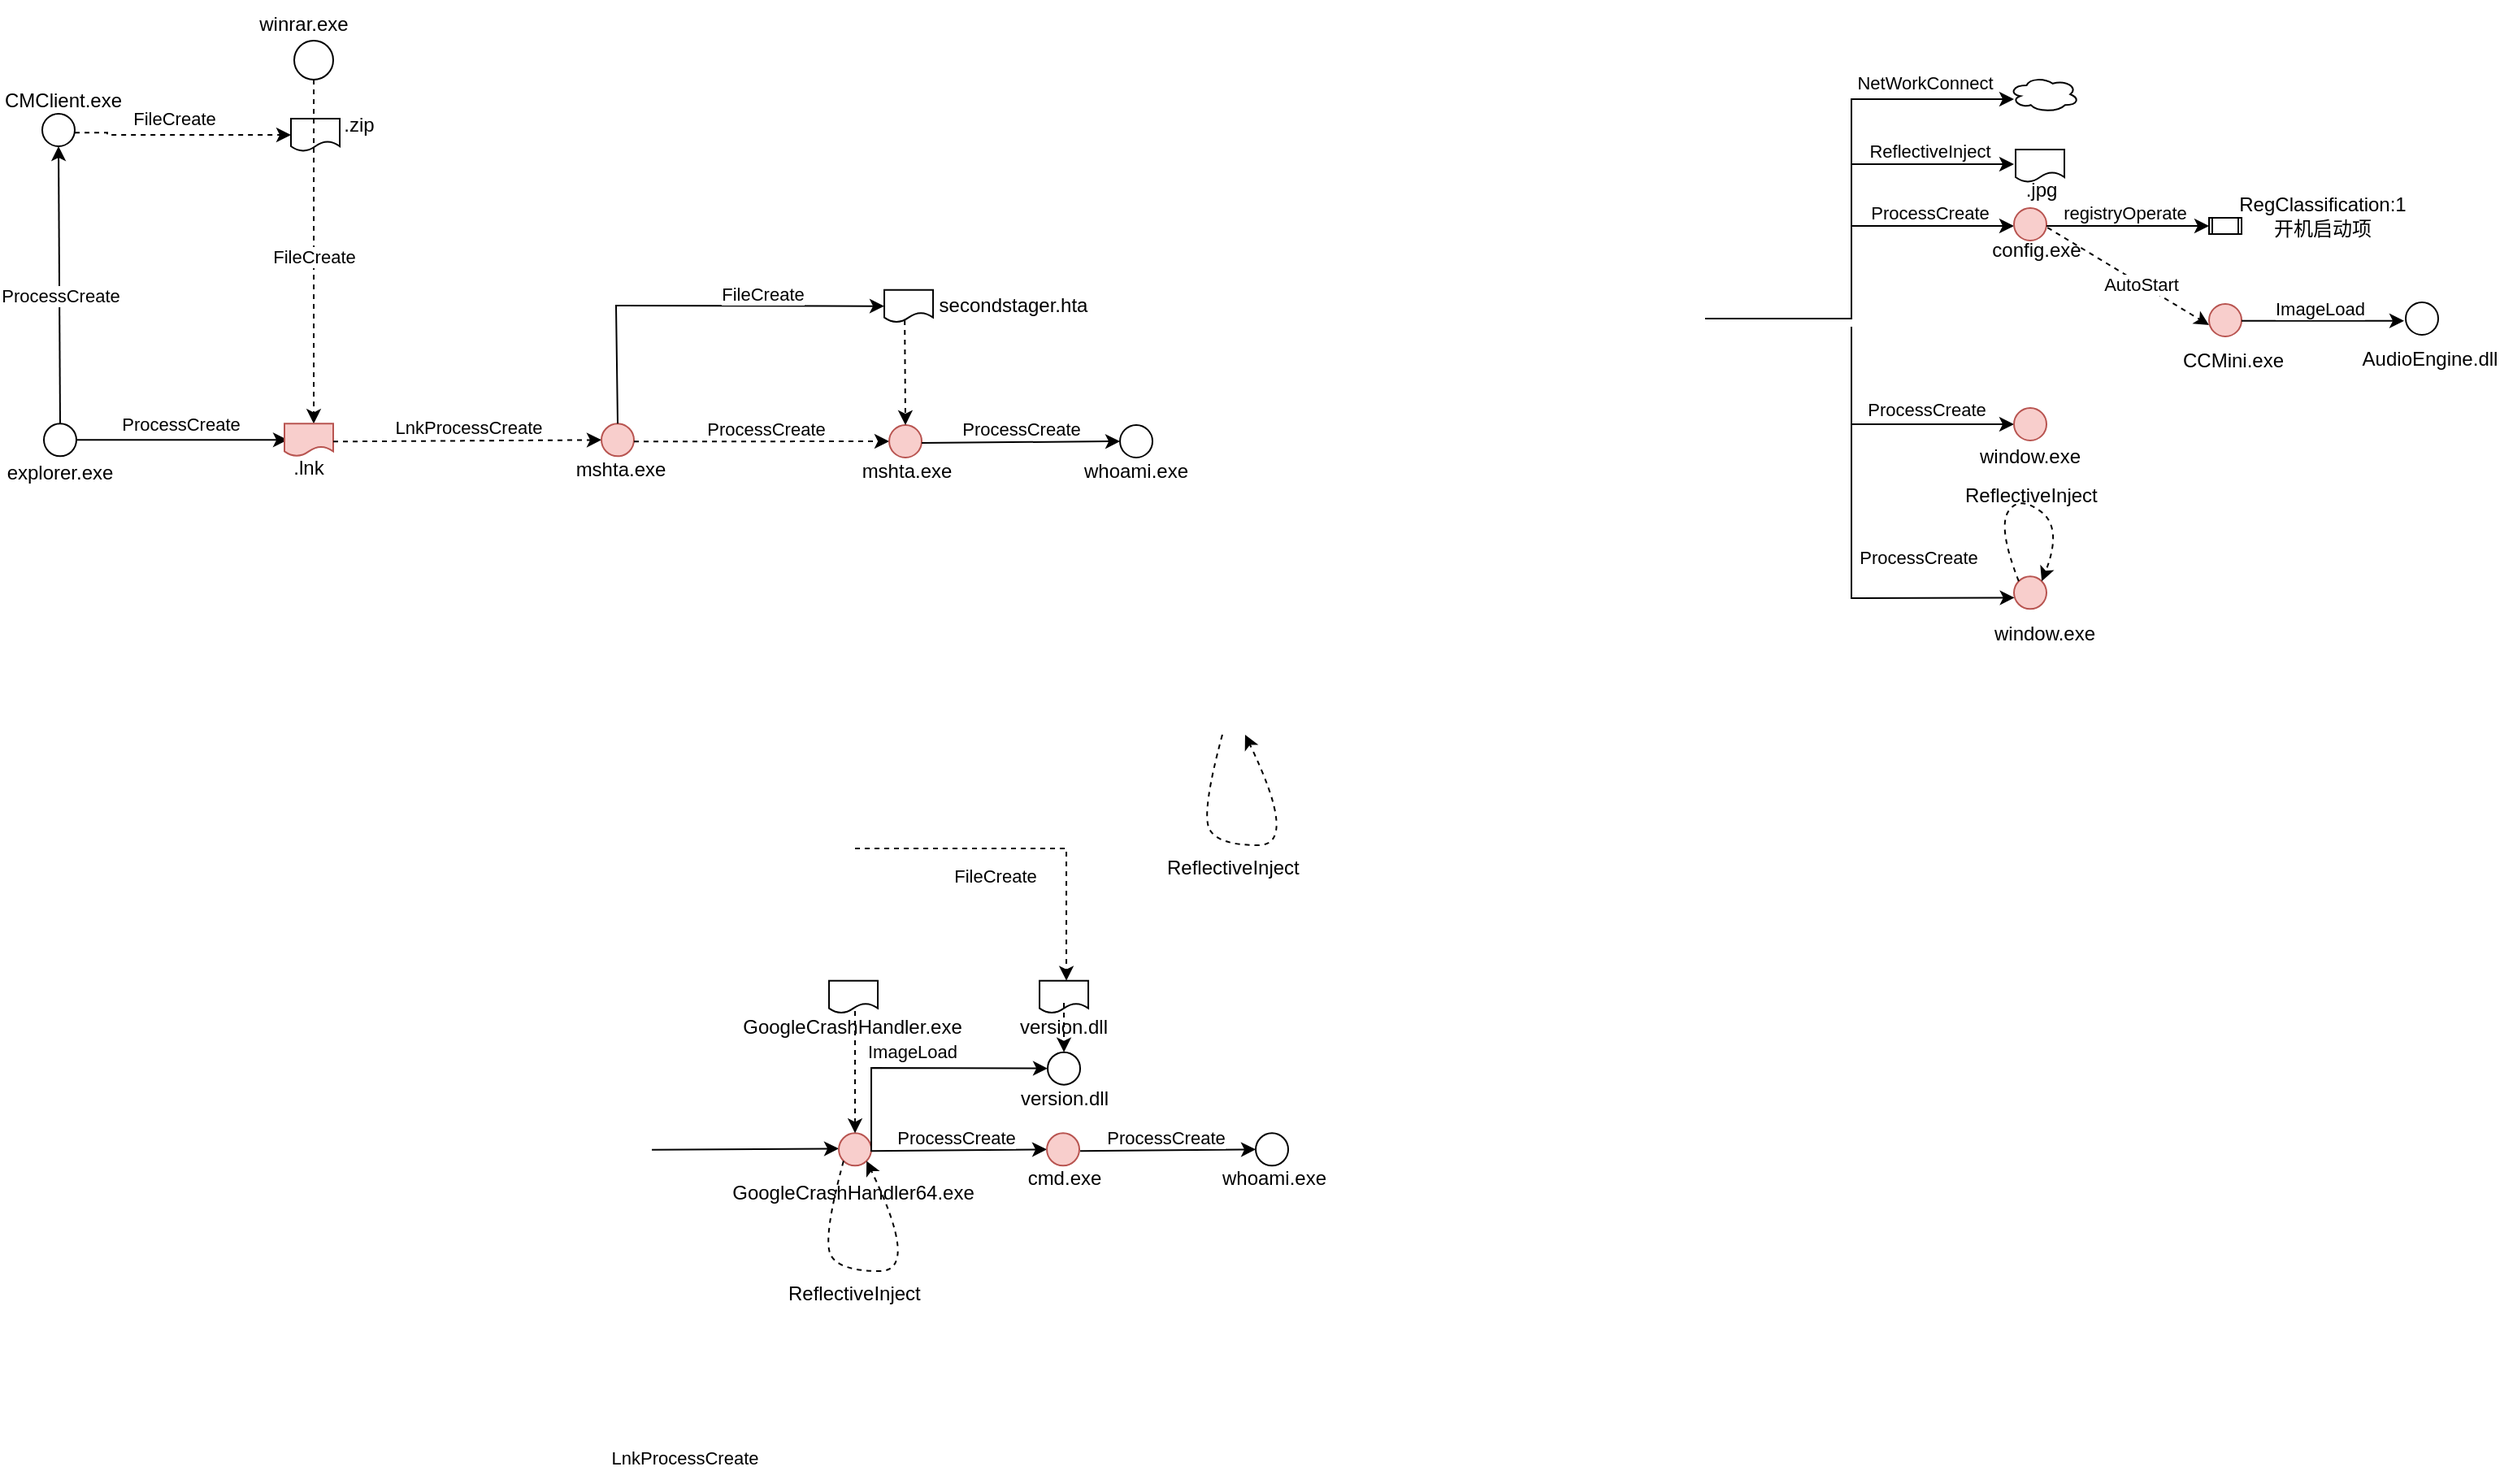 <mxfile version="24.7.10">
  <diagram name="第 1 页" id="wWaXV8Iv1P5ETPJeivWE">
    <mxGraphModel dx="1036" dy="457" grid="1" gridSize="10" guides="1" tooltips="1" connect="1" arrows="1" fold="1" page="1" pageScale="1" pageWidth="827" pageHeight="1169" math="0" shadow="0">
      <root>
        <mxCell id="0" />
        <mxCell id="1" parent="0" />
        <mxCell id="dokxtogjB8FVwzB_fhUm-1" value="" style="ellipse;whiteSpace=wrap;html=1;aspect=fixed;" vertex="1" parent="1">
          <mxGeometry x="48" y="358.67" width="20" height="20" as="geometry" />
        </mxCell>
        <mxCell id="dokxtogjB8FVwzB_fhUm-2" value="" style="endArrow=classic;html=1;rounded=0;exitX=1;exitY=0.5;exitDx=0;exitDy=0;" edge="1" parent="1" source="dokxtogjB8FVwzB_fhUm-1">
          <mxGeometry width="50" height="50" relative="1" as="geometry">
            <mxPoint x="298" y="353.67" as="sourcePoint" />
            <mxPoint x="198" y="368.67" as="targetPoint" />
          </mxGeometry>
        </mxCell>
        <mxCell id="dokxtogjB8FVwzB_fhUm-3" value="ProcessCreate" style="edgeLabel;html=1;align=center;verticalAlign=middle;resizable=0;points=[];" vertex="1" connectable="0" parent="dokxtogjB8FVwzB_fhUm-2">
          <mxGeometry x="-0.16" y="3" relative="1" as="geometry">
            <mxPoint x="9" y="-7" as="offset" />
          </mxGeometry>
        </mxCell>
        <mxCell id="dokxtogjB8FVwzB_fhUm-4" value="" style="endArrow=classic;html=1;rounded=0;entryX=0;entryY=0.5;entryDx=0;entryDy=0;" edge="1" parent="1" target="dokxtogjB8FVwzB_fhUm-7">
          <mxGeometry width="50" height="50" relative="1" as="geometry">
            <mxPoint x="1160" y="299" as="sourcePoint" />
            <mxPoint x="1208" y="449" as="targetPoint" />
            <Array as="points">
              <mxPoint x="1160" y="359" />
            </Array>
          </mxGeometry>
        </mxCell>
        <mxCell id="dokxtogjB8FVwzB_fhUm-5" value="ProcessCreate" style="edgeLabel;html=1;align=center;verticalAlign=middle;resizable=0;points=[];" vertex="1" connectable="0" parent="dokxtogjB8FVwzB_fhUm-4">
          <mxGeometry x="-0.16" y="3" relative="1" as="geometry">
            <mxPoint x="39" y="-6" as="offset" />
          </mxGeometry>
        </mxCell>
        <mxCell id="dokxtogjB8FVwzB_fhUm-6" value="explorer.exe" style="text;strokeColor=none;align=center;fillColor=none;html=1;verticalAlign=middle;whiteSpace=wrap;rounded=0;" vertex="1" parent="1">
          <mxGeometry x="28" y="373.67" width="60" height="30" as="geometry" />
        </mxCell>
        <mxCell id="dokxtogjB8FVwzB_fhUm-7" value="" style="ellipse;whiteSpace=wrap;html=1;aspect=fixed;fillColor=#f8cecc;strokeColor=#b85450;" vertex="1" parent="1">
          <mxGeometry x="1260" y="349" width="20" height="20" as="geometry" />
        </mxCell>
        <mxCell id="dokxtogjB8FVwzB_fhUm-8" value="window.exe" style="text;strokeColor=none;align=center;fillColor=none;html=1;verticalAlign=middle;whiteSpace=wrap;rounded=0;" vertex="1" parent="1">
          <mxGeometry x="1240" y="364" width="60" height="30" as="geometry" />
        </mxCell>
        <mxCell id="dokxtogjB8FVwzB_fhUm-9" value="" style="endArrow=classic;html=1;rounded=0;exitX=0.5;exitY=0;exitDx=0;exitDy=0;entryX=0.5;entryY=1;entryDx=0;entryDy=0;" edge="1" parent="1" source="dokxtogjB8FVwzB_fhUm-1" target="dokxtogjB8FVwzB_fhUm-11">
          <mxGeometry width="50" height="50" relative="1" as="geometry">
            <mxPoint x="57" y="274.17" as="sourcePoint" />
            <mxPoint x="57" y="190" as="targetPoint" />
          </mxGeometry>
        </mxCell>
        <mxCell id="dokxtogjB8FVwzB_fhUm-10" value="ProcessCreate" style="edgeLabel;html=1;align=center;verticalAlign=middle;resizable=0;points=[];" vertex="1" connectable="0" parent="dokxtogjB8FVwzB_fhUm-9">
          <mxGeometry x="-0.16" y="3" relative="1" as="geometry">
            <mxPoint x="3" y="-7" as="offset" />
          </mxGeometry>
        </mxCell>
        <mxCell id="dokxtogjB8FVwzB_fhUm-11" value="" style="ellipse;whiteSpace=wrap;html=1;aspect=fixed;" vertex="1" parent="1">
          <mxGeometry x="47" y="168" width="20" height="20" as="geometry" />
        </mxCell>
        <mxCell id="dokxtogjB8FVwzB_fhUm-12" value="CMClient.exe" style="text;strokeColor=none;align=center;fillColor=none;html=1;verticalAlign=middle;whiteSpace=wrap;rounded=0;" vertex="1" parent="1">
          <mxGeometry x="30" y="145" width="60" height="30" as="geometry" />
        </mxCell>
        <mxCell id="dokxtogjB8FVwzB_fhUm-13" value="" style="endArrow=classic;html=1;rounded=0;exitX=1;exitY=0.5;exitDx=0;exitDy=0;edgeStyle=elbowEdgeStyle;dashed=1;entryX=0;entryY=0.5;entryDx=0;entryDy=0;" edge="1" parent="1" target="dokxtogjB8FVwzB_fhUm-15">
          <mxGeometry width="50" height="50" relative="1" as="geometry">
            <mxPoint x="67" y="179.58" as="sourcePoint" />
            <mxPoint x="117" y="120" as="targetPoint" />
            <Array as="points">
              <mxPoint x="87" y="180" />
            </Array>
          </mxGeometry>
        </mxCell>
        <mxCell id="dokxtogjB8FVwzB_fhUm-14" value="FileCreate" style="edgeLabel;html=1;align=center;verticalAlign=middle;resizable=0;points=[];" vertex="1" connectable="0" parent="dokxtogjB8FVwzB_fhUm-13">
          <mxGeometry x="-0.16" y="3" relative="1" as="geometry">
            <mxPoint x="6" y="-7" as="offset" />
          </mxGeometry>
        </mxCell>
        <mxCell id="dokxtogjB8FVwzB_fhUm-15" value="" style="shape=document;whiteSpace=wrap;html=1;boundedLbl=1;" vertex="1" parent="1">
          <mxGeometry x="200" y="171" width="30" height="20" as="geometry" />
        </mxCell>
        <mxCell id="dokxtogjB8FVwzB_fhUm-16" value=".zip" style="text;strokeColor=none;align=center;fillColor=none;html=1;verticalAlign=middle;whiteSpace=wrap;rounded=0;" vertex="1" parent="1">
          <mxGeometry x="212" y="160" width="60" height="30" as="geometry" />
        </mxCell>
        <mxCell id="dokxtogjB8FVwzB_fhUm-18" value="" style="ellipse;whiteSpace=wrap;html=1;aspect=fixed;" vertex="1" parent="1">
          <mxGeometry x="202" y="123" width="24" height="24" as="geometry" />
        </mxCell>
        <mxCell id="dokxtogjB8FVwzB_fhUm-19" value="winrar.exe" style="text;strokeColor=none;align=center;fillColor=none;html=1;verticalAlign=middle;whiteSpace=wrap;rounded=0;" vertex="1" parent="1">
          <mxGeometry x="178" y="98" width="60" height="30" as="geometry" />
        </mxCell>
        <mxCell id="dokxtogjB8FVwzB_fhUm-20" value="" style="endArrow=classic;html=1;rounded=0;entryX=0.339;entryY=-0.066;entryDx=0;entryDy=0;entryPerimeter=0;" edge="1" parent="1">
          <mxGeometry width="50" height="50" relative="1" as="geometry">
            <mxPoint x="1160" y="359" as="sourcePoint" />
            <mxPoint x="1260.34" y="465.69" as="targetPoint" />
            <Array as="points">
              <mxPoint x="1160" y="466" />
            </Array>
          </mxGeometry>
        </mxCell>
        <mxCell id="dokxtogjB8FVwzB_fhUm-21" value="ProcessCreate" style="edgeLabel;html=1;align=center;verticalAlign=middle;resizable=0;points=[];" vertex="1" connectable="0" parent="dokxtogjB8FVwzB_fhUm-20">
          <mxGeometry x="-0.16" y="3" relative="1" as="geometry">
            <mxPoint x="38" y="-5" as="offset" />
          </mxGeometry>
        </mxCell>
        <mxCell id="dokxtogjB8FVwzB_fhUm-22" value="" style="endArrow=classic;html=1;rounded=0;exitX=1;exitY=0.5;exitDx=0;exitDy=0;" edge="1" parent="1">
          <mxGeometry width="50" height="50" relative="1" as="geometry">
            <mxPoint x="1070" y="294" as="sourcePoint" />
            <mxPoint x="1260" y="159" as="targetPoint" />
            <Array as="points">
              <mxPoint x="1160" y="294" />
              <mxPoint x="1160" y="159" />
            </Array>
          </mxGeometry>
        </mxCell>
        <mxCell id="dokxtogjB8FVwzB_fhUm-23" value="NetWorkConnect" style="edgeLabel;html=1;align=center;verticalAlign=middle;resizable=0;points=[];" vertex="1" connectable="0" parent="dokxtogjB8FVwzB_fhUm-22">
          <mxGeometry x="0.083" y="3" relative="1" as="geometry">
            <mxPoint x="48" y="-59" as="offset" />
          </mxGeometry>
        </mxCell>
        <mxCell id="dokxtogjB8FVwzB_fhUm-24" value="" style="ellipse;shape=cloud;whiteSpace=wrap;html=1;" vertex="1" parent="1">
          <mxGeometry x="1257" y="145" width="43" height="22" as="geometry" />
        </mxCell>
        <mxCell id="dokxtogjB8FVwzB_fhUm-25" value="" style="endArrow=classic;html=1;rounded=0;" edge="1" parent="1">
          <mxGeometry width="50" height="50" relative="1" as="geometry">
            <mxPoint x="1160" y="199" as="sourcePoint" />
            <mxPoint x="1260" y="199" as="targetPoint" />
          </mxGeometry>
        </mxCell>
        <mxCell id="dokxtogjB8FVwzB_fhUm-26" value="ReflectiveInject" style="edgeLabel;html=1;align=center;verticalAlign=middle;resizable=0;points=[];" vertex="1" connectable="0" parent="dokxtogjB8FVwzB_fhUm-25">
          <mxGeometry x="0.152" y="-2" relative="1" as="geometry">
            <mxPoint x="-10" y="-10" as="offset" />
          </mxGeometry>
        </mxCell>
        <mxCell id="dokxtogjB8FVwzB_fhUm-27" value="" style="shape=document;whiteSpace=wrap;html=1;boundedLbl=1;" vertex="1" parent="1">
          <mxGeometry x="1261" y="190" width="30" height="20" as="geometry" />
        </mxCell>
        <mxCell id="dokxtogjB8FVwzB_fhUm-28" value=".jpg" style="text;strokeColor=none;align=center;fillColor=none;html=1;verticalAlign=middle;whiteSpace=wrap;rounded=0;" vertex="1" parent="1">
          <mxGeometry x="1247" y="200" width="60" height="30" as="geometry" />
        </mxCell>
        <mxCell id="dokxtogjB8FVwzB_fhUm-29" value="" style="endArrow=classic;html=1;rounded=0;" edge="1" parent="1">
          <mxGeometry width="50" height="50" relative="1" as="geometry">
            <mxPoint x="1160" y="237" as="sourcePoint" />
            <mxPoint x="1260" y="237" as="targetPoint" />
          </mxGeometry>
        </mxCell>
        <mxCell id="dokxtogjB8FVwzB_fhUm-30" value="ProcessCreate" style="edgeLabel;html=1;align=center;verticalAlign=middle;resizable=0;points=[];" vertex="1" connectable="0" parent="dokxtogjB8FVwzB_fhUm-29">
          <mxGeometry x="0.152" y="-2" relative="1" as="geometry">
            <mxPoint x="-10" y="-10" as="offset" />
          </mxGeometry>
        </mxCell>
        <mxCell id="dokxtogjB8FVwzB_fhUm-31" value="config.exe" style="text;strokeColor=none;align=center;fillColor=none;html=1;verticalAlign=middle;whiteSpace=wrap;rounded=0;" vertex="1" parent="1">
          <mxGeometry x="1244" y="237" width="60" height="30" as="geometry" />
        </mxCell>
        <mxCell id="dokxtogjB8FVwzB_fhUm-32" value="" style="ellipse;whiteSpace=wrap;html=1;aspect=fixed;fillColor=#f8cecc;strokeColor=#b85450;" vertex="1" parent="1">
          <mxGeometry x="1260" y="226" width="20" height="20" as="geometry" />
        </mxCell>
        <mxCell id="dokxtogjB8FVwzB_fhUm-33" value="" style="endArrow=classic;html=1;rounded=0;" edge="1" parent="1">
          <mxGeometry width="50" height="50" relative="1" as="geometry">
            <mxPoint x="1280" y="237" as="sourcePoint" />
            <mxPoint x="1380" y="237" as="targetPoint" />
          </mxGeometry>
        </mxCell>
        <mxCell id="dokxtogjB8FVwzB_fhUm-34" value="registryOperate" style="edgeLabel;html=1;align=center;verticalAlign=middle;resizable=0;points=[];" vertex="1" connectable="0" parent="dokxtogjB8FVwzB_fhUm-33">
          <mxGeometry x="0.152" y="-2" relative="1" as="geometry">
            <mxPoint x="-10" y="-10" as="offset" />
          </mxGeometry>
        </mxCell>
        <mxCell id="dokxtogjB8FVwzB_fhUm-35" value="RegClassification:1&lt;br&gt;开机启动项" style="text;strokeColor=none;align=center;fillColor=none;html=1;verticalAlign=middle;whiteSpace=wrap;rounded=0;" vertex="1" parent="1">
          <mxGeometry x="1412" y="216" width="76" height="30" as="geometry" />
        </mxCell>
        <mxCell id="dokxtogjB8FVwzB_fhUm-36" value="" style="shape=process;whiteSpace=wrap;html=1;backgroundOutline=1;" vertex="1" parent="1">
          <mxGeometry x="1380" y="232" width="20" height="10" as="geometry" />
        </mxCell>
        <mxCell id="dokxtogjB8FVwzB_fhUm-37" value="" style="endArrow=classic;html=1;rounded=0;exitX=0.611;exitY=0.035;exitDx=0;exitDy=0;exitPerimeter=0;dashed=1;" edge="1" parent="1" source="dokxtogjB8FVwzB_fhUm-31">
          <mxGeometry width="50" height="50" relative="1" as="geometry">
            <mxPoint x="1280" y="298" as="sourcePoint" />
            <mxPoint x="1380" y="298" as="targetPoint" />
          </mxGeometry>
        </mxCell>
        <mxCell id="dokxtogjB8FVwzB_fhUm-38" value="AutoStart" style="edgeLabel;html=1;align=center;verticalAlign=middle;resizable=0;points=[];" vertex="1" connectable="0" parent="dokxtogjB8FVwzB_fhUm-37">
          <mxGeometry x="0.152" y="-2" relative="1" as="geometry">
            <mxPoint x="1" y="-2" as="offset" />
          </mxGeometry>
        </mxCell>
        <mxCell id="dokxtogjB8FVwzB_fhUm-39" value="CCMini.exe" style="text;strokeColor=none;align=center;fillColor=none;html=1;verticalAlign=middle;whiteSpace=wrap;rounded=0;" vertex="1" parent="1">
          <mxGeometry x="1357" y="305" width="76" height="30" as="geometry" />
        </mxCell>
        <mxCell id="dokxtogjB8FVwzB_fhUm-40" value="" style="ellipse;whiteSpace=wrap;html=1;aspect=fixed;fillColor=#f8cecc;strokeColor=#b85450;" vertex="1" parent="1">
          <mxGeometry x="1380" y="285" width="20" height="20" as="geometry" />
        </mxCell>
        <mxCell id="dokxtogjB8FVwzB_fhUm-41" value="" style="endArrow=classic;html=1;rounded=0;" edge="1" parent="1">
          <mxGeometry width="50" height="50" relative="1" as="geometry">
            <mxPoint x="1400" y="295.43" as="sourcePoint" />
            <mxPoint x="1500" y="295.43" as="targetPoint" />
          </mxGeometry>
        </mxCell>
        <mxCell id="dokxtogjB8FVwzB_fhUm-42" value="ImageLoad" style="edgeLabel;html=1;align=center;verticalAlign=middle;resizable=0;points=[];" vertex="1" connectable="0" parent="dokxtogjB8FVwzB_fhUm-41">
          <mxGeometry x="0.152" y="-2" relative="1" as="geometry">
            <mxPoint x="-10" y="-10" as="offset" />
          </mxGeometry>
        </mxCell>
        <mxCell id="dokxtogjB8FVwzB_fhUm-43" value="AudioEngine.dll" style="text;strokeColor=none;align=center;fillColor=none;html=1;verticalAlign=middle;whiteSpace=wrap;rounded=0;" vertex="1" parent="1">
          <mxGeometry x="1478" y="304" width="76" height="30" as="geometry" />
        </mxCell>
        <mxCell id="dokxtogjB8FVwzB_fhUm-44" value="" style="ellipse;whiteSpace=wrap;html=1;aspect=fixed;" vertex="1" parent="1">
          <mxGeometry x="1501" y="284" width="20" height="20" as="geometry" />
        </mxCell>
        <mxCell id="dokxtogjB8FVwzB_fhUm-45" value="" style="ellipse;whiteSpace=wrap;html=1;aspect=fixed;fillColor=#f8cecc;strokeColor=#b85450;" vertex="1" parent="1">
          <mxGeometry x="1260" y="452.67" width="20" height="20" as="geometry" />
        </mxCell>
        <mxCell id="dokxtogjB8FVwzB_fhUm-46" value="window.exe" style="text;strokeColor=none;align=center;fillColor=none;html=1;verticalAlign=middle;whiteSpace=wrap;rounded=0;" vertex="1" parent="1">
          <mxGeometry x="1248.5" y="472.67" width="60" height="30" as="geometry" />
        </mxCell>
        <mxCell id="dokxtogjB8FVwzB_fhUm-47" value="" style="curved=1;endArrow=classic;html=1;rounded=0;exitX=0;exitY=0;exitDx=0;exitDy=0;entryX=1;entryY=0;entryDx=0;entryDy=0;dashed=1;" edge="1" parent="1" source="dokxtogjB8FVwzB_fhUm-45" target="dokxtogjB8FVwzB_fhUm-45">
          <mxGeometry width="50" height="50" relative="1" as="geometry">
            <mxPoint x="1230" y="412.67" as="sourcePoint" />
            <mxPoint x="1280" y="362.67" as="targetPoint" />
            <Array as="points">
              <mxPoint x="1250" y="422.67" />
              <mxPoint x="1263" y="402.67" />
              <mxPoint x="1290" y="422.67" />
            </Array>
          </mxGeometry>
        </mxCell>
        <mxCell id="dokxtogjB8FVwzB_fhUm-48" value="ReflectiveInject" style="text;whiteSpace=wrap;" vertex="1" parent="1">
          <mxGeometry x="1228" y="388.67" width="90" height="20" as="geometry" />
        </mxCell>
        <mxCell id="dokxtogjB8FVwzB_fhUm-49" value="" style="shape=document;whiteSpace=wrap;html=1;boundedLbl=1;" vertex="1" parent="1">
          <mxGeometry x="531.02" y="701.33" width="30" height="20" as="geometry" />
        </mxCell>
        <mxCell id="dokxtogjB8FVwzB_fhUm-50" value="GoogleCrashHandler.exe" style="text;strokeColor=none;align=center;fillColor=none;html=1;verticalAlign=middle;whiteSpace=wrap;rounded=0;" vertex="1" parent="1">
          <mxGeometry x="497.02" y="715" width="97" height="30" as="geometry" />
        </mxCell>
        <mxCell id="dokxtogjB8FVwzB_fhUm-51" value="" style="endArrow=classic;html=1;rounded=0;edgeStyle=elbowEdgeStyle;dashed=1;" edge="1" parent="1">
          <mxGeometry width="50" height="50" relative="1" as="geometry">
            <mxPoint x="547.02" y="620" as="sourcePoint" />
            <mxPoint x="677.02" y="701.33" as="targetPoint" />
            <Array as="points">
              <mxPoint x="677.02" y="621.33" />
            </Array>
          </mxGeometry>
        </mxCell>
        <mxCell id="dokxtogjB8FVwzB_fhUm-52" value="FileCreate" style="edgeLabel;html=1;align=center;verticalAlign=middle;resizable=0;points=[];" vertex="1" connectable="0" parent="dokxtogjB8FVwzB_fhUm-51">
          <mxGeometry x="-0.16" y="3" relative="1" as="geometry">
            <mxPoint x="-3" y="20" as="offset" />
          </mxGeometry>
        </mxCell>
        <mxCell id="dokxtogjB8FVwzB_fhUm-53" value="" style="shape=document;whiteSpace=wrap;html=1;boundedLbl=1;" vertex="1" parent="1">
          <mxGeometry x="660.52" y="701.33" width="30" height="20" as="geometry" />
        </mxCell>
        <mxCell id="dokxtogjB8FVwzB_fhUm-54" value="version.dll" style="text;strokeColor=none;align=center;fillColor=none;html=1;verticalAlign=middle;whiteSpace=wrap;rounded=0;" vertex="1" parent="1">
          <mxGeometry x="627.02" y="715" width="97" height="30" as="geometry" />
        </mxCell>
        <mxCell id="dokxtogjB8FVwzB_fhUm-55" value="" style="endArrow=classic;html=1;rounded=0;exitX=1;exitY=0.5;exitDx=0;exitDy=0;" edge="1" parent="1">
          <mxGeometry width="50" height="50" relative="1" as="geometry">
            <mxPoint x="422.02" y="805.34" as="sourcePoint" />
            <mxPoint x="537.02" y="804.67" as="targetPoint" />
          </mxGeometry>
        </mxCell>
        <mxCell id="dokxtogjB8FVwzB_fhUm-56" value="LnkProcessCreate" style="edgeLabel;html=1;align=center;verticalAlign=middle;resizable=0;points=[];" vertex="1" connectable="0" parent="dokxtogjB8FVwzB_fhUm-55">
          <mxGeometry x="-0.16" y="3" relative="1" as="geometry">
            <mxPoint x="-29" y="193" as="offset" />
          </mxGeometry>
        </mxCell>
        <mxCell id="dokxtogjB8FVwzB_fhUm-57" value="" style="ellipse;whiteSpace=wrap;html=1;aspect=fixed;fillColor=#f8cecc;strokeColor=#b85450;" vertex="1" parent="1">
          <mxGeometry x="537.02" y="795.17" width="20" height="20" as="geometry" />
        </mxCell>
        <mxCell id="dokxtogjB8FVwzB_fhUm-58" value="" style="endArrow=classic;html=1;rounded=0;entryX=0.5;entryY=0;entryDx=0;entryDy=0;dashed=1;" edge="1" parent="1" target="dokxtogjB8FVwzB_fhUm-57">
          <mxGeometry width="50" height="50" relative="1" as="geometry">
            <mxPoint x="547.02" y="720" as="sourcePoint" />
            <mxPoint x="687.02" y="759.5" as="targetPoint" />
          </mxGeometry>
        </mxCell>
        <mxCell id="dokxtogjB8FVwzB_fhUm-59" value="" style="endArrow=classic;html=1;rounded=0;exitX=1;exitY=0.5;exitDx=0;exitDy=0;entryX=0;entryY=0.5;entryDx=0;entryDy=0;" edge="1" parent="1" target="dokxtogjB8FVwzB_fhUm-61">
          <mxGeometry width="50" height="50" relative="1" as="geometry">
            <mxPoint x="557.02" y="806.5" as="sourcePoint" />
            <mxPoint x="672.02" y="805.83" as="targetPoint" />
            <Array as="points">
              <mxPoint x="557.02" y="755" />
            </Array>
          </mxGeometry>
        </mxCell>
        <mxCell id="dokxtogjB8FVwzB_fhUm-60" value="ImageLoad" style="edgeLabel;html=1;align=center;verticalAlign=middle;resizable=0;points=[];" vertex="1" connectable="0" parent="dokxtogjB8FVwzB_fhUm-59">
          <mxGeometry x="-0.16" y="3" relative="1" as="geometry">
            <mxPoint x="9" y="-7" as="offset" />
          </mxGeometry>
        </mxCell>
        <mxCell id="dokxtogjB8FVwzB_fhUm-61" value="" style="ellipse;whiteSpace=wrap;html=1;aspect=fixed;" vertex="1" parent="1">
          <mxGeometry x="665.52" y="745.33" width="20" height="20" as="geometry" />
        </mxCell>
        <mxCell id="dokxtogjB8FVwzB_fhUm-62" value="version.dll" style="text;strokeColor=none;align=center;fillColor=none;html=1;verticalAlign=middle;whiteSpace=wrap;rounded=0;" vertex="1" parent="1">
          <mxGeometry x="645.52" y="759.0" width="60" height="30" as="geometry" />
        </mxCell>
        <mxCell id="dokxtogjB8FVwzB_fhUm-63" value="" style="endArrow=classic;html=1;rounded=0;entryX=0.5;entryY=0;entryDx=0;entryDy=0;dashed=1;exitX=0.5;exitY=0;exitDx=0;exitDy=0;" edge="1" parent="1" source="dokxtogjB8FVwzB_fhUm-54" target="dokxtogjB8FVwzB_fhUm-61">
          <mxGeometry width="50" height="50" relative="1" as="geometry">
            <mxPoint x="682.02" y="719.83" as="sourcePoint" />
            <mxPoint x="822.02" y="759.33" as="targetPoint" />
          </mxGeometry>
        </mxCell>
        <mxCell id="dokxtogjB8FVwzB_fhUm-64" value="" style="endArrow=classic;html=1;rounded=0;entryX=0;entryY=0.5;entryDx=0;entryDy=0;" edge="1" parent="1" target="dokxtogjB8FVwzB_fhUm-67">
          <mxGeometry width="50" height="50" relative="1" as="geometry">
            <mxPoint x="557.02" y="806.17" as="sourcePoint" />
            <mxPoint x="657.02" y="806.17" as="targetPoint" />
          </mxGeometry>
        </mxCell>
        <mxCell id="dokxtogjB8FVwzB_fhUm-65" value="ProcessCreate" style="edgeLabel;html=1;align=center;verticalAlign=middle;resizable=0;points=[];" vertex="1" connectable="0" parent="dokxtogjB8FVwzB_fhUm-64">
          <mxGeometry x="0.152" y="-2" relative="1" as="geometry">
            <mxPoint x="-10" y="-10" as="offset" />
          </mxGeometry>
        </mxCell>
        <mxCell id="dokxtogjB8FVwzB_fhUm-66" value="cmd.exe" style="text;strokeColor=none;align=center;fillColor=none;html=1;verticalAlign=middle;whiteSpace=wrap;rounded=0;" vertex="1" parent="1">
          <mxGeometry x="646.02" y="808.17" width="60" height="30" as="geometry" />
        </mxCell>
        <mxCell id="dokxtogjB8FVwzB_fhUm-67" value="" style="ellipse;whiteSpace=wrap;html=1;aspect=fixed;fillColor=#f8cecc;strokeColor=#b85450;" vertex="1" parent="1">
          <mxGeometry x="665.02" y="795.17" width="20" height="20" as="geometry" />
        </mxCell>
        <mxCell id="dokxtogjB8FVwzB_fhUm-68" value="" style="endArrow=classic;html=1;rounded=0;entryX=0;entryY=0.5;entryDx=0;entryDy=0;" edge="1" parent="1" target="dokxtogjB8FVwzB_fhUm-71">
          <mxGeometry width="50" height="50" relative="1" as="geometry">
            <mxPoint x="685.52" y="806.17" as="sourcePoint" />
            <mxPoint x="785.52" y="806.17" as="targetPoint" />
          </mxGeometry>
        </mxCell>
        <mxCell id="dokxtogjB8FVwzB_fhUm-69" value="ProcessCreate" style="edgeLabel;html=1;align=center;verticalAlign=middle;resizable=0;points=[];" vertex="1" connectable="0" parent="dokxtogjB8FVwzB_fhUm-68">
          <mxGeometry x="0.152" y="-2" relative="1" as="geometry">
            <mxPoint x="-10" y="-10" as="offset" />
          </mxGeometry>
        </mxCell>
        <mxCell id="dokxtogjB8FVwzB_fhUm-70" value="whoami.exe" style="text;strokeColor=none;align=center;fillColor=none;html=1;verticalAlign=middle;whiteSpace=wrap;rounded=0;" vertex="1" parent="1">
          <mxGeometry x="774.52" y="808.17" width="60" height="30" as="geometry" />
        </mxCell>
        <mxCell id="dokxtogjB8FVwzB_fhUm-71" value="" style="ellipse;whiteSpace=wrap;html=1;aspect=fixed;" vertex="1" parent="1">
          <mxGeometry x="793.52" y="795.17" width="20" height="20" as="geometry" />
        </mxCell>
        <mxCell id="dokxtogjB8FVwzB_fhUm-72" value="" style="curved=1;endArrow=classic;html=1;rounded=0;exitX=0;exitY=1;exitDx=0;exitDy=0;entryX=1;entryY=1;entryDx=0;entryDy=0;dashed=1;" edge="1" parent="1" source="dokxtogjB8FVwzB_fhUm-57" target="dokxtogjB8FVwzB_fhUm-57">
          <mxGeometry width="50" height="50" relative="1" as="geometry">
            <mxPoint x="544.02" y="892.67" as="sourcePoint" />
            <mxPoint x="594.02" y="842.67" as="targetPoint" />
            <Array as="points">
              <mxPoint x="527.02" y="860" />
              <mxPoint x="537.02" y="880" />
              <mxPoint x="587.02" y="880" />
            </Array>
          </mxGeometry>
        </mxCell>
        <mxCell id="dokxtogjB8FVwzB_fhUm-73" value="ReflectiveInject" style="text;whiteSpace=wrap;" vertex="1" parent="1">
          <mxGeometry x="504.02" y="880" width="90" height="20" as="geometry" />
        </mxCell>
        <mxCell id="dokxtogjB8FVwzB_fhUm-74" value="GoogleCrashHandler64.exe" style="text;strokeColor=none;align=center;fillColor=none;html=1;verticalAlign=middle;whiteSpace=wrap;rounded=0;" vertex="1" parent="1">
          <mxGeometry x="515.52" y="817.0" width="60" height="30" as="geometry" />
        </mxCell>
        <mxCell id="dokxtogjB8FVwzB_fhUm-75" value="" style="endArrow=classic;html=1;rounded=0;exitX=0.5;exitY=1;exitDx=0;exitDy=0;edgeStyle=elbowEdgeStyle;dashed=1;" edge="1" parent="1" source="dokxtogjB8FVwzB_fhUm-18" target="dokxtogjB8FVwzB_fhUm-77">
          <mxGeometry width="50" height="50" relative="1" as="geometry">
            <mxPoint x="214" y="147" as="sourcePoint" />
            <mxPoint x="214" y="350" as="targetPoint" />
            <Array as="points" />
          </mxGeometry>
        </mxCell>
        <mxCell id="dokxtogjB8FVwzB_fhUm-76" value="FileCreate" style="edgeLabel;html=1;align=center;verticalAlign=middle;resizable=0;points=[];" vertex="1" connectable="0" parent="dokxtogjB8FVwzB_fhUm-75">
          <mxGeometry x="-0.16" y="3" relative="1" as="geometry">
            <mxPoint x="-3" y="20" as="offset" />
          </mxGeometry>
        </mxCell>
        <mxCell id="dokxtogjB8FVwzB_fhUm-77" value="" style="shape=document;whiteSpace=wrap;html=1;boundedLbl=1;fillColor=#f8cecc;strokeColor=#b85450;" vertex="1" parent="1">
          <mxGeometry x="196" y="358.67" width="30" height="20" as="geometry" />
        </mxCell>
        <mxCell id="dokxtogjB8FVwzB_fhUm-79" value=".lnk" style="text;strokeColor=none;align=center;fillColor=none;html=1;verticalAlign=middle;whiteSpace=wrap;rounded=0;" vertex="1" parent="1">
          <mxGeometry x="181" y="370.5" width="60" height="30" as="geometry" />
        </mxCell>
        <mxCell id="dokxtogjB8FVwzB_fhUm-85" value="" style="endArrow=classic;html=1;rounded=0;entryX=0;entryY=0.5;entryDx=0;entryDy=0;dashed=1;" edge="1" parent="1" target="dokxtogjB8FVwzB_fhUm-87">
          <mxGeometry width="50" height="50" relative="1" as="geometry">
            <mxPoint x="226" y="369.67" as="sourcePoint" />
            <mxPoint x="326" y="369.67" as="targetPoint" />
          </mxGeometry>
        </mxCell>
        <mxCell id="dokxtogjB8FVwzB_fhUm-86" value="LnkProcessCreate" style="edgeLabel;html=1;align=center;verticalAlign=middle;resizable=0;points=[];" vertex="1" connectable="0" parent="dokxtogjB8FVwzB_fhUm-85">
          <mxGeometry x="0.152" y="-2" relative="1" as="geometry">
            <mxPoint x="-12" y="-10" as="offset" />
          </mxGeometry>
        </mxCell>
        <mxCell id="dokxtogjB8FVwzB_fhUm-87" value="" style="ellipse;whiteSpace=wrap;html=1;aspect=fixed;fillColor=#f8cecc;strokeColor=#b85450;" vertex="1" parent="1">
          <mxGeometry x="391" y="358.67" width="20" height="20" as="geometry" />
        </mxCell>
        <mxCell id="dokxtogjB8FVwzB_fhUm-88" value="mshta.exe" style="text;strokeColor=none;align=center;fillColor=none;html=1;verticalAlign=middle;whiteSpace=wrap;rounded=0;" vertex="1" parent="1">
          <mxGeometry x="373" y="371.67" width="60" height="30" as="geometry" />
        </mxCell>
        <mxCell id="dokxtogjB8FVwzB_fhUm-89" value="" style="endArrow=classic;html=1;rounded=0;entryX=0;entryY=0.5;entryDx=0;entryDy=0;dashed=1;" edge="1" parent="1" target="dokxtogjB8FVwzB_fhUm-91">
          <mxGeometry width="50" height="50" relative="1" as="geometry">
            <mxPoint x="411" y="369.67" as="sourcePoint" />
            <mxPoint x="511" y="369.67" as="targetPoint" />
          </mxGeometry>
        </mxCell>
        <mxCell id="dokxtogjB8FVwzB_fhUm-90" value="ProcessCreate" style="edgeLabel;html=1;align=center;verticalAlign=middle;resizable=0;points=[];" vertex="1" connectable="0" parent="dokxtogjB8FVwzB_fhUm-89">
          <mxGeometry x="0.152" y="-2" relative="1" as="geometry">
            <mxPoint x="-10" y="-10" as="offset" />
          </mxGeometry>
        </mxCell>
        <mxCell id="dokxtogjB8FVwzB_fhUm-91" value="" style="ellipse;whiteSpace=wrap;html=1;aspect=fixed;fillColor=#f8cecc;strokeColor=#b85450;" vertex="1" parent="1">
          <mxGeometry x="568.02" y="359.5" width="20" height="20" as="geometry" />
        </mxCell>
        <mxCell id="dokxtogjB8FVwzB_fhUm-92" value="mshta.exe" style="text;strokeColor=none;align=center;fillColor=none;html=1;verticalAlign=middle;whiteSpace=wrap;rounded=0;" vertex="1" parent="1">
          <mxGeometry x="549.02" y="372.5" width="60" height="30" as="geometry" />
        </mxCell>
        <mxCell id="dokxtogjB8FVwzB_fhUm-93" value="" style="endArrow=classic;html=1;rounded=0;entryX=0;entryY=0.5;entryDx=0;entryDy=0;" edge="1" parent="1" target="dokxtogjB8FVwzB_fhUm-95">
          <mxGeometry width="50" height="50" relative="1" as="geometry">
            <mxPoint x="588.02" y="370.5" as="sourcePoint" />
            <mxPoint x="688.02" y="370.5" as="targetPoint" />
          </mxGeometry>
        </mxCell>
        <mxCell id="dokxtogjB8FVwzB_fhUm-94" value="ProcessCreate" style="edgeLabel;html=1;align=center;verticalAlign=middle;resizable=0;points=[];" vertex="1" connectable="0" parent="dokxtogjB8FVwzB_fhUm-93">
          <mxGeometry x="0.152" y="-2" relative="1" as="geometry">
            <mxPoint x="-10" y="-10" as="offset" />
          </mxGeometry>
        </mxCell>
        <mxCell id="dokxtogjB8FVwzB_fhUm-95" value="" style="ellipse;whiteSpace=wrap;html=1;aspect=fixed;" vertex="1" parent="1">
          <mxGeometry x="710.02" y="359.5" width="20" height="20" as="geometry" />
        </mxCell>
        <mxCell id="dokxtogjB8FVwzB_fhUm-96" value="whoami.exe" style="text;strokeColor=none;align=center;fillColor=none;html=1;verticalAlign=middle;whiteSpace=wrap;rounded=0;" vertex="1" parent="1">
          <mxGeometry x="690.02" y="372.5" width="60" height="30" as="geometry" />
        </mxCell>
        <mxCell id="dokxtogjB8FVwzB_fhUm-107" value="" style="endArrow=classic;html=1;rounded=0;entryX=0;entryY=0.5;entryDx=0;entryDy=0;exitX=0.5;exitY=0;exitDx=0;exitDy=0;entryPerimeter=0;" edge="1" parent="1" target="dokxtogjB8FVwzB_fhUm-126" source="dokxtogjB8FVwzB_fhUm-87">
          <mxGeometry width="50" height="50" relative="1" as="geometry">
            <mxPoint x="477" y="290" as="sourcePoint" />
            <mxPoint x="621.52" y="288" as="targetPoint" />
            <Array as="points">
              <mxPoint x="400" y="286" />
            </Array>
          </mxGeometry>
        </mxCell>
        <mxCell id="dokxtogjB8FVwzB_fhUm-129" value="FileCreate" style="edgeLabel;html=1;align=center;verticalAlign=middle;resizable=0;points=[];" vertex="1" connectable="0" parent="dokxtogjB8FVwzB_fhUm-107">
          <mxGeometry x="0.071" y="2" relative="1" as="geometry">
            <mxPoint x="35" y="-5" as="offset" />
          </mxGeometry>
        </mxCell>
        <mxCell id="dokxtogjB8FVwzB_fhUm-113" value="" style="curved=1;endArrow=classic;html=1;rounded=0;exitX=0;exitY=1;exitDx=0;exitDy=0;entryX=1;entryY=1;entryDx=0;entryDy=0;dashed=1;" edge="1" parent="1">
          <mxGeometry width="50" height="50" relative="1" as="geometry">
            <mxPoint x="772.98" y="550" as="sourcePoint" />
            <mxPoint x="786.98" y="550" as="targetPoint" />
            <Array as="points">
              <mxPoint x="760" y="598" />
              <mxPoint x="770" y="618" />
              <mxPoint x="820" y="618" />
            </Array>
          </mxGeometry>
        </mxCell>
        <mxCell id="dokxtogjB8FVwzB_fhUm-114" value="ReflectiveInject" style="text;whiteSpace=wrap;" vertex="1" parent="1">
          <mxGeometry x="737" y="618" width="90" height="20" as="geometry" />
        </mxCell>
        <mxCell id="dokxtogjB8FVwzB_fhUm-126" value="" style="shape=document;whiteSpace=wrap;html=1;boundedLbl=1;" vertex="1" parent="1">
          <mxGeometry x="565.02" y="276.33" width="30" height="20" as="geometry" />
        </mxCell>
        <mxCell id="dokxtogjB8FVwzB_fhUm-127" value="secondstager.hta" style="text;strokeColor=none;align=center;fillColor=none;html=1;verticalAlign=middle;whiteSpace=wrap;rounded=0;" vertex="1" parent="1">
          <mxGeometry x="612.02" y="273.33" width="65" height="26" as="geometry" />
        </mxCell>
        <mxCell id="dokxtogjB8FVwzB_fhUm-128" value="" style="endArrow=classic;html=1;rounded=0;entryX=0.5;entryY=0;entryDx=0;entryDy=0;exitX=0.419;exitY=0.934;exitDx=0;exitDy=0;exitPerimeter=0;dashed=1;" edge="1" parent="1" source="dokxtogjB8FVwzB_fhUm-126" target="dokxtogjB8FVwzB_fhUm-91">
          <mxGeometry width="50" height="50" relative="1" as="geometry">
            <mxPoint x="450" y="240" as="sourcePoint" />
            <mxPoint x="500" y="190" as="targetPoint" />
          </mxGeometry>
        </mxCell>
      </root>
    </mxGraphModel>
  </diagram>
</mxfile>
